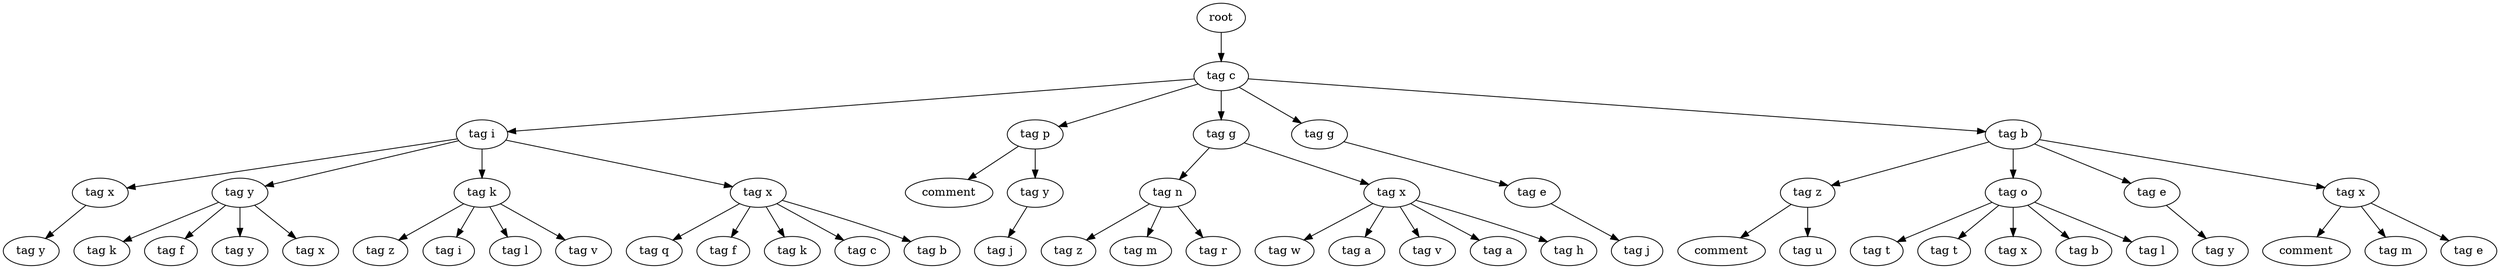 digraph Tree{
0[label="root"];
0->00
00[label="tag c"];
00->000
000[label="tag i"];
000->0000
0000[label="tag x"];
0000->00000
00000[label="tag y"];
000->0001
0001[label="tag y"];
0001->00010
00010[label="tag k"];
0001->00011
00011[label="tag f"];
0001->00012
00012[label="tag y"];
0001->00013
00013[label="tag x"];
000->0002
0002[label="tag k"];
0002->00020
00020[label="tag z"];
0002->00021
00021[label="tag i"];
0002->00022
00022[label="tag l"];
0002->00023
00023[label="tag v"];
000->0003
0003[label="tag x"];
0003->00030
00030[label="tag q"];
0003->00031
00031[label="tag f"];
0003->00032
00032[label="tag k"];
0003->00033
00033[label="tag c"];
0003->00034
00034[label="tag b"];
00->001
001[label="tag p"];
001->0010
0010[label="comment"];
001->0011
0011[label="tag y"];
0011->00110
00110[label="tag j"];
00->002
002[label="tag g"];
002->0020
0020[label="tag n"];
0020->00200
00200[label="tag z"];
0020->00201
00201[label="tag m"];
0020->00202
00202[label="tag r"];
002->0021
0021[label="tag x"];
0021->00210
00210[label="tag w"];
0021->00211
00211[label="tag a"];
0021->00212
00212[label="tag v"];
0021->00213
00213[label="tag a"];
0021->00214
00214[label="tag h"];
00->003
003[label="tag g"];
003->0030
0030[label="tag e"];
0030->00300
00300[label="tag j"];
00->004
004[label="tag b"];
004->0040
0040[label="tag z"];
0040->00400
00400[label="comment"];
0040->00401
00401[label="tag u"];
004->0041
0041[label="tag o"];
0041->00410
00410[label="tag t"];
0041->00411
00411[label="tag t"];
0041->00412
00412[label="tag x"];
0041->00413
00413[label="tag b"];
0041->00414
00414[label="tag l"];
004->0042
0042[label="tag e"];
0042->00420
00420[label="tag y"];
004->0043
0043[label="tag x"];
0043->00430
00430[label="comment"];
0043->00431
00431[label="tag m"];
0043->00432
00432[label="tag e"];
}
